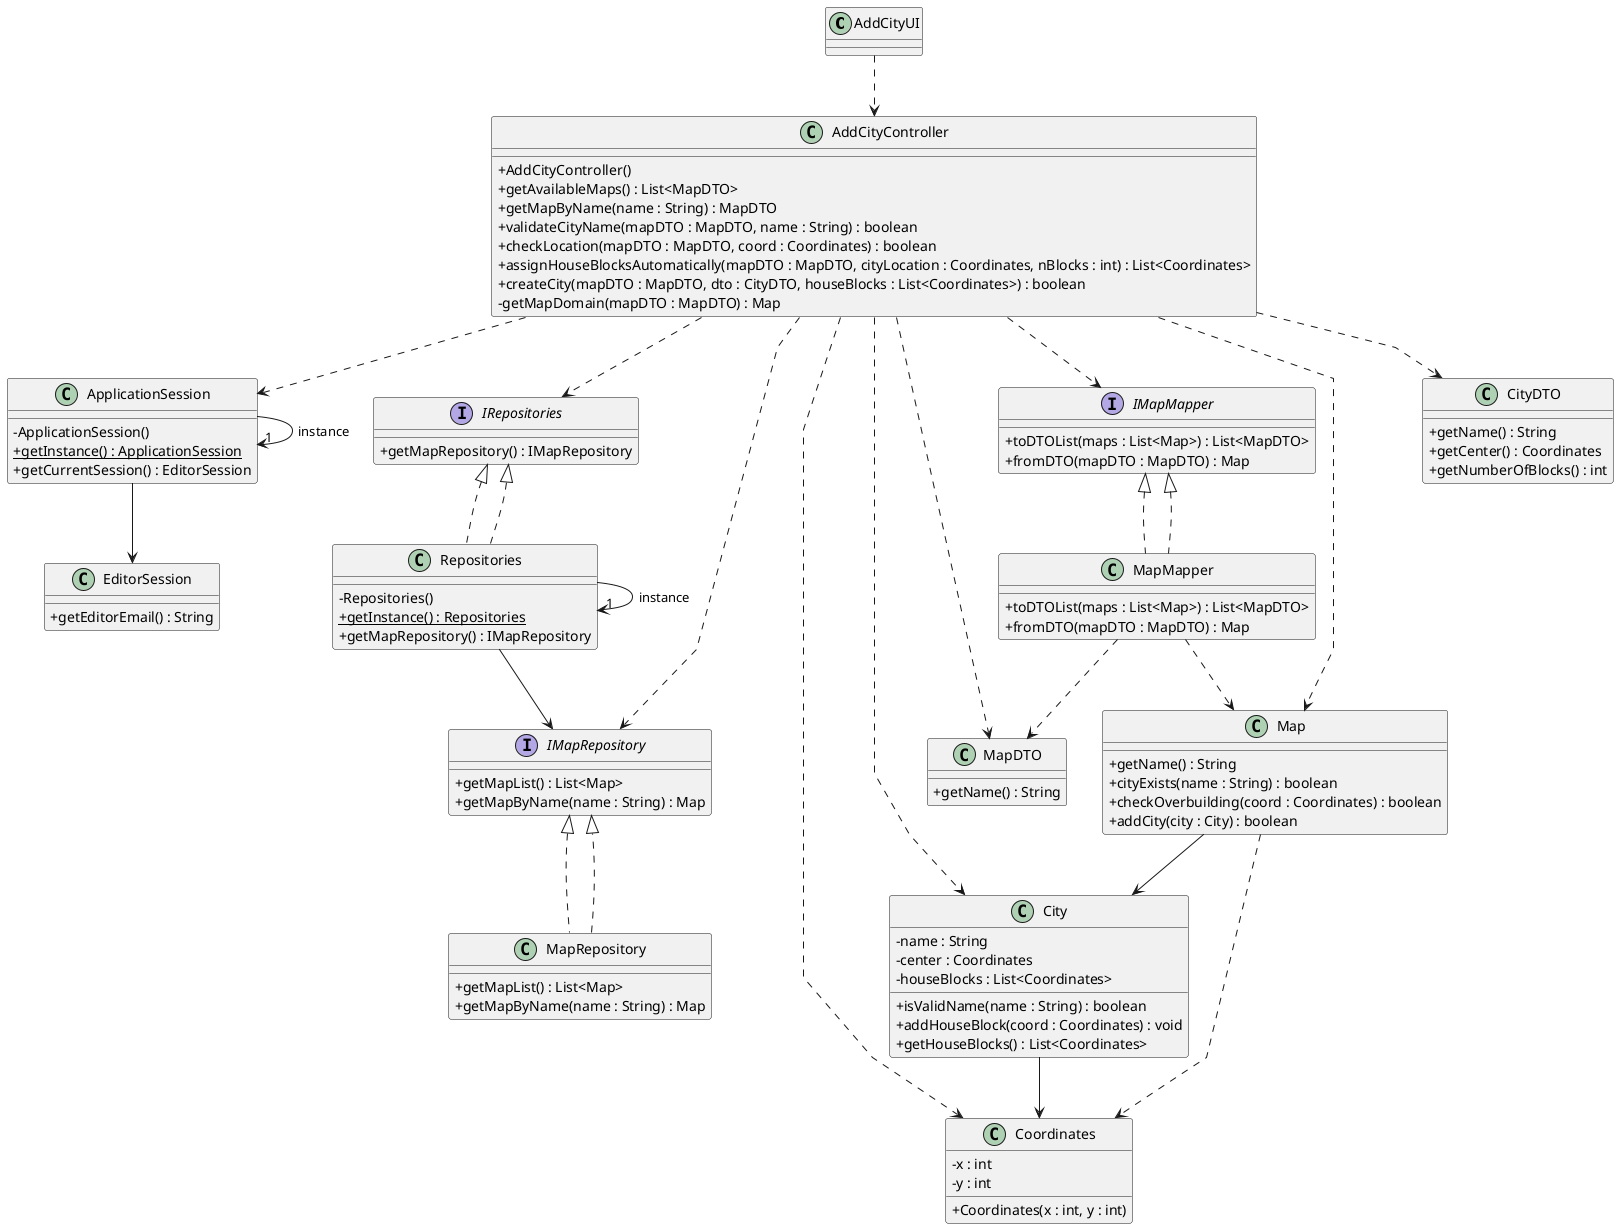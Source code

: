 @startuml
skinparam packageStyle rectangle
skinparam shadowing false
skinparam linetype polyline
skinparam classAttributeIconSize 0

class AddCityUI {
}

class AddCityController {
    + AddCityController()
    + getAvailableMaps() : List<MapDTO>
    + getMapByName(name : String) : MapDTO
    + validateCityName(mapDTO : MapDTO, name : String) : boolean
    + checkLocation(mapDTO : MapDTO, coord : Coordinates) : boolean
    + assignHouseBlocksAutomatically(mapDTO : MapDTO, cityLocation : Coordinates, nBlocks : int) : List<Coordinates>
    + createCity(mapDTO : MapDTO, dto : CityDTO, houseBlocks : List<Coordinates>) : boolean
    - getMapDomain(mapDTO : MapDTO) : Map
}

interface IRepositories {
    + getMapRepository() : IMapRepository
}

class Repositories implements IRepositories {
    - Repositories()
    + {static} getInstance() : Repositories
    + getMapRepository() : IMapRepository
}

interface IMapRepository {
    + getMapList() : List<Map>
    + getMapByName(name : String) : Map
}

class MapRepository implements IMapRepository {
    + getMapList() : List<Map>
    + getMapByName(name : String) : Map
}

class ApplicationSession {
    - ApplicationSession()
    + {static} getInstance() : ApplicationSession
    + getCurrentSession() : EditorSession
}

class EditorSession {
    + getEditorEmail() : String
}

interface IMapMapper {
    + toDTOList(maps : List<Map>) : List<MapDTO>
    + fromDTO(mapDTO : MapDTO) : Map
}

class MapMapper implements IMapMapper {
    + toDTOList(maps : List<Map>) : List<MapDTO>
    + fromDTO(mapDTO : MapDTO) : Map
}

class Map {
    + getName() : String
    + cityExists(name : String) : boolean
    + checkOverbuilding(coord : Coordinates) : boolean
    + addCity(city : City) : boolean
}

class City {
    - name : String
    - center : Coordinates
    - houseBlocks : List<Coordinates>
    + isValidName(name : String) : boolean
    + addHouseBlock(coord : Coordinates) : void
    + getHouseBlocks() : List<Coordinates>
}

class Coordinates {
    - x : int
    - y : int
    + Coordinates(x : int, y : int)
}

class CityDTO {
    + getName() : String
    + getCenter() : Coordinates
    + getNumberOfBlocks() : int
}

class MapDTO {
    + getName() : String
}

AddCityUI ..> AddCityController

AddCityController ..> IRepositories
Repositories ..|> IRepositories
Repositories --> IMapRepository
MapRepository ..|> IMapRepository

AddCityController ..> IMapRepository
AddCityController ..> IMapMapper
AddCityController ..> ApplicationSession
ApplicationSession --> EditorSession

AddCityController ..> MapDTO
AddCityController ..> CityDTO
AddCityController ..> Coordinates
AddCityController ..> City
AddCityController ..> Map

IMapMapper <|.. MapMapper
MapMapper ..> MapDTO
MapMapper ..> Map

Map --> City
Map ..> Coordinates
City --> Coordinates

ApplicationSession -> "1" ApplicationSession : instance
Repositories -> "1" Repositories : instance

@enduml
